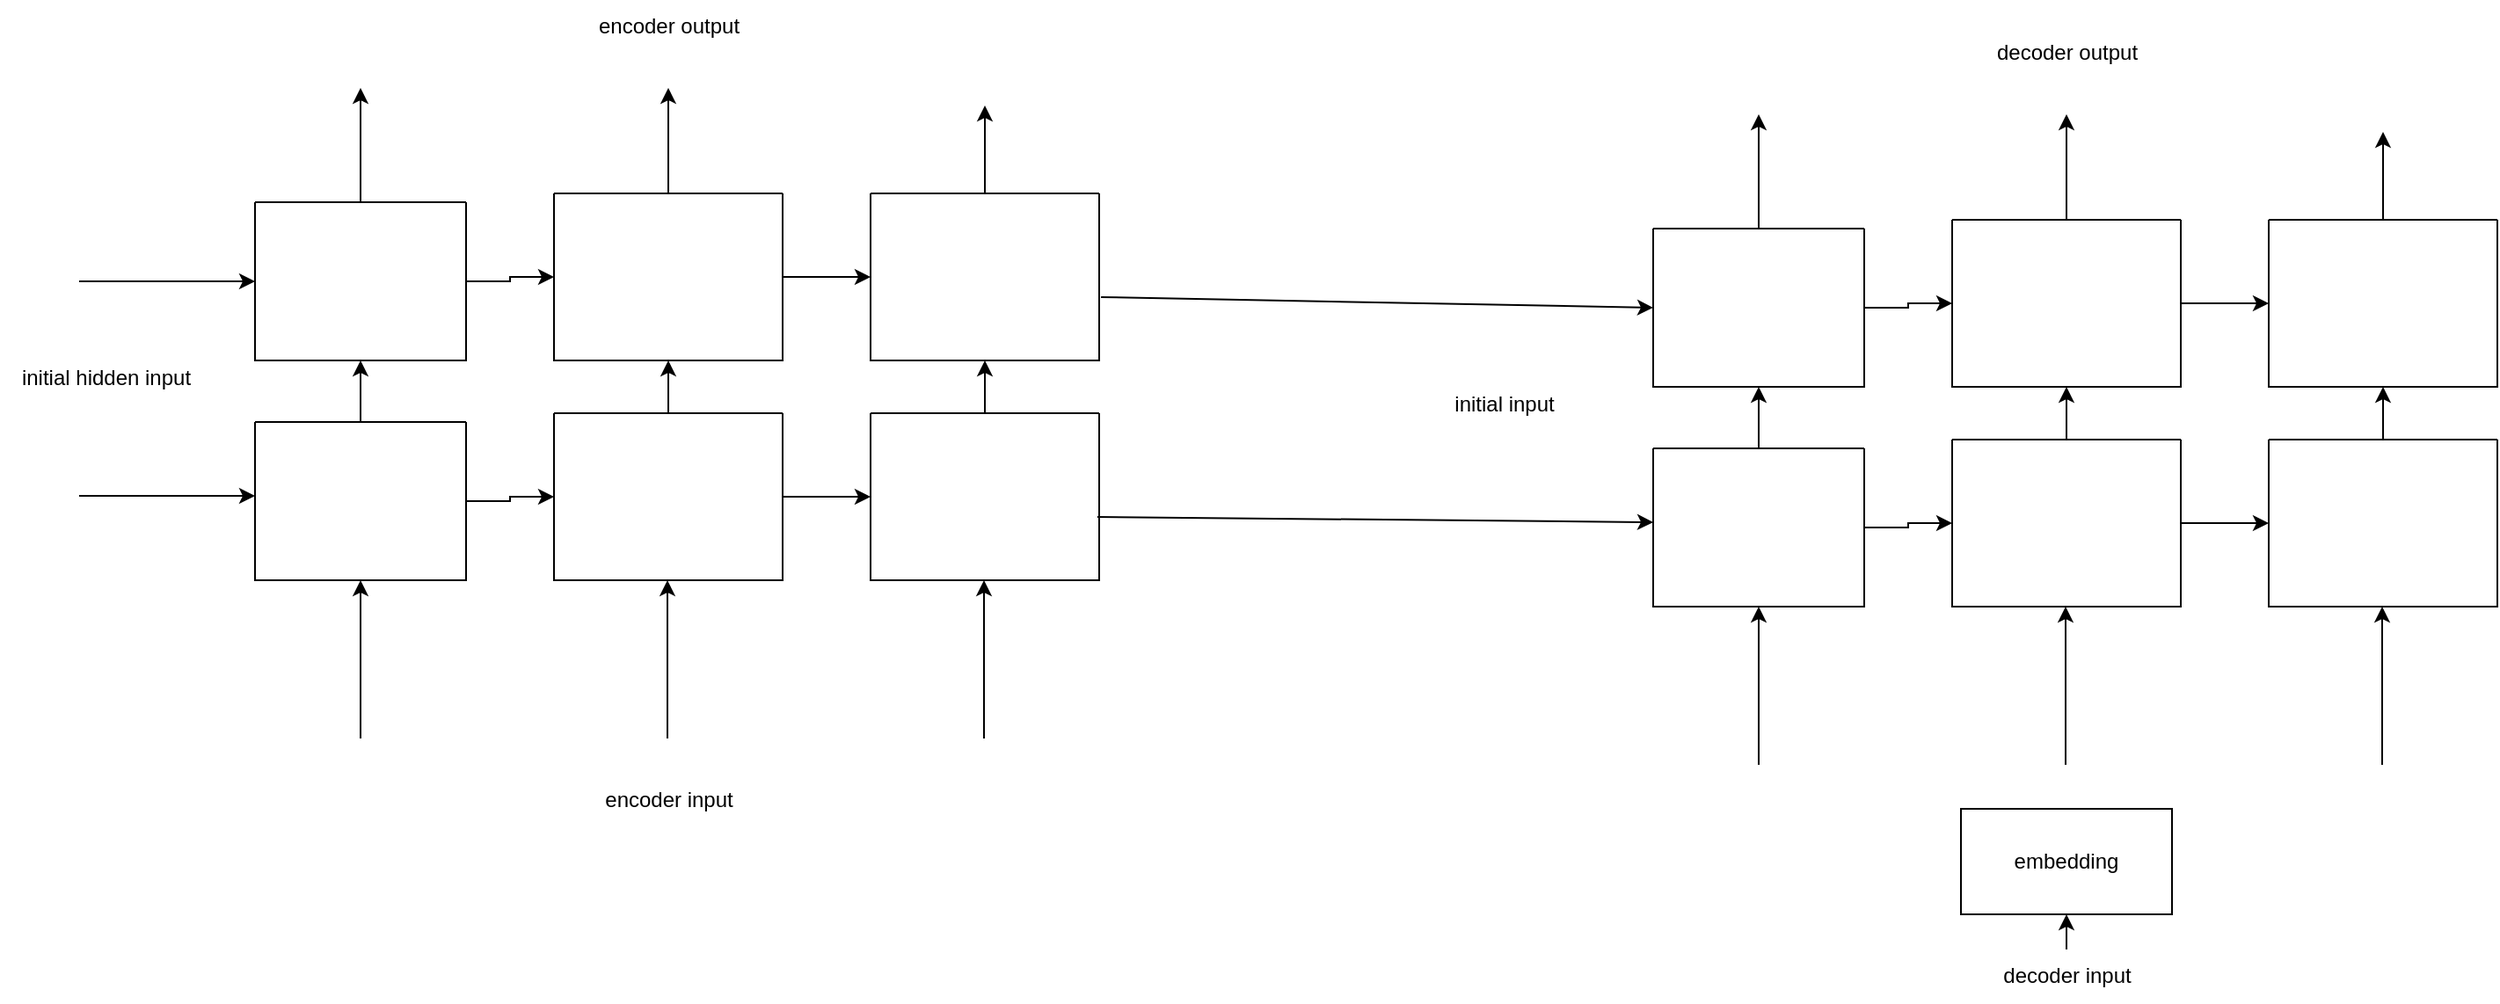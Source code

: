 <mxfile version="20.8.19" type="github">
  <diagram name="第 1 页" id="J9rlbyOtfio2d8z0WjsZ">
    <mxGraphModel dx="1570" dy="558" grid="1" gridSize="10" guides="1" tooltips="1" connect="1" arrows="1" fold="1" page="1" pageScale="1" pageWidth="827" pageHeight="1169" math="0" shadow="0">
      <root>
        <mxCell id="0" />
        <mxCell id="1" parent="0" />
        <mxCell id="gNHIv-HC6kps4eL3hRac-15" style="edgeStyle=orthogonalEdgeStyle;rounded=0;orthogonalLoop=1;jettySize=auto;html=1;exitX=0.5;exitY=0;exitDx=0;exitDy=0;entryX=0.5;entryY=1;entryDx=0;entryDy=0;" edge="1" parent="1" source="gNHIv-HC6kps4eL3hRac-1" target="gNHIv-HC6kps4eL3hRac-4">
          <mxGeometry relative="1" as="geometry" />
        </mxCell>
        <mxCell id="gNHIv-HC6kps4eL3hRac-18" style="edgeStyle=orthogonalEdgeStyle;rounded=0;orthogonalLoop=1;jettySize=auto;html=1;exitX=1;exitY=0.5;exitDx=0;exitDy=0;entryX=0;entryY=0.5;entryDx=0;entryDy=0;" edge="1" parent="1" source="gNHIv-HC6kps4eL3hRac-1" target="gNHIv-HC6kps4eL3hRac-2">
          <mxGeometry relative="1" as="geometry" />
        </mxCell>
        <mxCell id="gNHIv-HC6kps4eL3hRac-1" value="" style="swimlane;startSize=0;" vertex="1" parent="1">
          <mxGeometry x="140" y="340" width="120" height="90" as="geometry" />
        </mxCell>
        <mxCell id="gNHIv-HC6kps4eL3hRac-16" style="edgeStyle=orthogonalEdgeStyle;rounded=0;orthogonalLoop=1;jettySize=auto;html=1;exitX=0.5;exitY=0;exitDx=0;exitDy=0;entryX=0.5;entryY=1;entryDx=0;entryDy=0;" edge="1" parent="1" source="gNHIv-HC6kps4eL3hRac-2" target="gNHIv-HC6kps4eL3hRac-5">
          <mxGeometry relative="1" as="geometry" />
        </mxCell>
        <mxCell id="gNHIv-HC6kps4eL3hRac-19" style="edgeStyle=orthogonalEdgeStyle;rounded=0;orthogonalLoop=1;jettySize=auto;html=1;exitX=1;exitY=0.5;exitDx=0;exitDy=0;entryX=0;entryY=0.5;entryDx=0;entryDy=0;" edge="1" parent="1" source="gNHIv-HC6kps4eL3hRac-2" target="gNHIv-HC6kps4eL3hRac-3">
          <mxGeometry relative="1" as="geometry" />
        </mxCell>
        <mxCell id="gNHIv-HC6kps4eL3hRac-2" value="" style="swimlane;startSize=0;" vertex="1" parent="1">
          <mxGeometry x="310" y="335" width="130" height="95" as="geometry" />
        </mxCell>
        <mxCell id="gNHIv-HC6kps4eL3hRac-3" value="" style="swimlane;startSize=0;" vertex="1" parent="1">
          <mxGeometry x="490" y="335" width="130" height="95" as="geometry" />
        </mxCell>
        <mxCell id="gNHIv-HC6kps4eL3hRac-20" style="edgeStyle=orthogonalEdgeStyle;rounded=0;orthogonalLoop=1;jettySize=auto;html=1;exitX=0.5;exitY=0;exitDx=0;exitDy=0;" edge="1" parent="1" source="gNHIv-HC6kps4eL3hRac-4">
          <mxGeometry relative="1" as="geometry">
            <mxPoint x="200" y="150" as="targetPoint" />
          </mxGeometry>
        </mxCell>
        <mxCell id="gNHIv-HC6kps4eL3hRac-46" style="edgeStyle=orthogonalEdgeStyle;rounded=0;orthogonalLoop=1;jettySize=auto;html=1;exitX=1;exitY=0.5;exitDx=0;exitDy=0;" edge="1" parent="1" source="gNHIv-HC6kps4eL3hRac-4" target="gNHIv-HC6kps4eL3hRac-5">
          <mxGeometry relative="1" as="geometry" />
        </mxCell>
        <mxCell id="gNHIv-HC6kps4eL3hRac-4" value="" style="swimlane;startSize=0;" vertex="1" parent="1">
          <mxGeometry x="140" y="215" width="120" height="90" as="geometry" />
        </mxCell>
        <mxCell id="gNHIv-HC6kps4eL3hRac-21" style="edgeStyle=orthogonalEdgeStyle;rounded=0;orthogonalLoop=1;jettySize=auto;html=1;exitX=0.5;exitY=0;exitDx=0;exitDy=0;" edge="1" parent="1" source="gNHIv-HC6kps4eL3hRac-5">
          <mxGeometry relative="1" as="geometry">
            <mxPoint x="375" y="150" as="targetPoint" />
          </mxGeometry>
        </mxCell>
        <mxCell id="gNHIv-HC6kps4eL3hRac-47" style="edgeStyle=orthogonalEdgeStyle;rounded=0;orthogonalLoop=1;jettySize=auto;html=1;exitX=1;exitY=0.5;exitDx=0;exitDy=0;entryX=0;entryY=0.5;entryDx=0;entryDy=0;" edge="1" parent="1" source="gNHIv-HC6kps4eL3hRac-5" target="gNHIv-HC6kps4eL3hRac-6">
          <mxGeometry relative="1" as="geometry" />
        </mxCell>
        <mxCell id="gNHIv-HC6kps4eL3hRac-5" value="" style="swimlane;startSize=0;" vertex="1" parent="1">
          <mxGeometry x="310" y="210" width="130" height="95" as="geometry" />
        </mxCell>
        <mxCell id="gNHIv-HC6kps4eL3hRac-22" style="edgeStyle=orthogonalEdgeStyle;rounded=0;orthogonalLoop=1;jettySize=auto;html=1;exitX=0.5;exitY=0;exitDx=0;exitDy=0;" edge="1" parent="1" source="gNHIv-HC6kps4eL3hRac-6">
          <mxGeometry relative="1" as="geometry">
            <mxPoint x="555" y="160" as="targetPoint" />
          </mxGeometry>
        </mxCell>
        <mxCell id="gNHIv-HC6kps4eL3hRac-6" value="" style="swimlane;startSize=0;" vertex="1" parent="1">
          <mxGeometry x="490" y="210" width="130" height="95" as="geometry" />
        </mxCell>
        <mxCell id="gNHIv-HC6kps4eL3hRac-7" value="" style="endArrow=classic;html=1;rounded=0;entryX=0;entryY=0.5;entryDx=0;entryDy=0;" edge="1" parent="1" target="gNHIv-HC6kps4eL3hRac-4">
          <mxGeometry width="50" height="50" relative="1" as="geometry">
            <mxPoint x="40" y="260" as="sourcePoint" />
            <mxPoint x="350" y="410" as="targetPoint" />
          </mxGeometry>
        </mxCell>
        <mxCell id="gNHIv-HC6kps4eL3hRac-8" value="" style="endArrow=classic;html=1;rounded=0;entryX=0;entryY=0.5;entryDx=0;entryDy=0;" edge="1" parent="1">
          <mxGeometry width="50" height="50" relative="1" as="geometry">
            <mxPoint x="40" y="382" as="sourcePoint" />
            <mxPoint x="140" y="382" as="targetPoint" />
          </mxGeometry>
        </mxCell>
        <mxCell id="gNHIv-HC6kps4eL3hRac-9" value="" style="endArrow=classic;html=1;rounded=0;entryX=0.5;entryY=1;entryDx=0;entryDy=0;" edge="1" parent="1" target="gNHIv-HC6kps4eL3hRac-1">
          <mxGeometry width="50" height="50" relative="1" as="geometry">
            <mxPoint x="200" y="520" as="sourcePoint" />
            <mxPoint x="350" y="410" as="targetPoint" />
          </mxGeometry>
        </mxCell>
        <mxCell id="gNHIv-HC6kps4eL3hRac-10" value="" style="endArrow=classic;html=1;rounded=0;entryX=0.5;entryY=1;entryDx=0;entryDy=0;" edge="1" parent="1">
          <mxGeometry width="50" height="50" relative="1" as="geometry">
            <mxPoint x="374.5" y="520" as="sourcePoint" />
            <mxPoint x="374.5" y="430" as="targetPoint" />
          </mxGeometry>
        </mxCell>
        <mxCell id="gNHIv-HC6kps4eL3hRac-11" value="" style="endArrow=classic;html=1;rounded=0;entryX=0.5;entryY=1;entryDx=0;entryDy=0;" edge="1" parent="1">
          <mxGeometry width="50" height="50" relative="1" as="geometry">
            <mxPoint x="554.5" y="520" as="sourcePoint" />
            <mxPoint x="554.5" y="430" as="targetPoint" />
          </mxGeometry>
        </mxCell>
        <mxCell id="gNHIv-HC6kps4eL3hRac-12" value="initial hidden input" style="text;html=1;align=center;verticalAlign=middle;resizable=0;points=[];autosize=1;strokeColor=none;fillColor=none;" vertex="1" parent="1">
          <mxGeometry x="-5" y="300" width="120" height="30" as="geometry" />
        </mxCell>
        <mxCell id="gNHIv-HC6kps4eL3hRac-13" value="encoder input" style="text;html=1;align=center;verticalAlign=middle;resizable=0;points=[];autosize=1;strokeColor=none;fillColor=none;" vertex="1" parent="1">
          <mxGeometry x="325" y="540" width="100" height="30" as="geometry" />
        </mxCell>
        <mxCell id="gNHIv-HC6kps4eL3hRac-17" style="edgeStyle=orthogonalEdgeStyle;rounded=0;orthogonalLoop=1;jettySize=auto;html=1;exitX=0.5;exitY=0;exitDx=0;exitDy=0;entryX=0.5;entryY=1;entryDx=0;entryDy=0;" edge="1" parent="1" source="gNHIv-HC6kps4eL3hRac-3" target="gNHIv-HC6kps4eL3hRac-6">
          <mxGeometry relative="1" as="geometry">
            <mxPoint x="385" y="345" as="sourcePoint" />
            <mxPoint x="385" y="315" as="targetPoint" />
            <Array as="points">
              <mxPoint x="555" y="320" />
              <mxPoint x="555" y="320" />
            </Array>
          </mxGeometry>
        </mxCell>
        <mxCell id="gNHIv-HC6kps4eL3hRac-23" value="encoder output" style="text;html=1;align=center;verticalAlign=middle;resizable=0;points=[];autosize=1;strokeColor=none;fillColor=none;" vertex="1" parent="1">
          <mxGeometry x="325" y="100" width="100" height="30" as="geometry" />
        </mxCell>
        <mxCell id="gNHIv-HC6kps4eL3hRac-24" style="edgeStyle=orthogonalEdgeStyle;rounded=0;orthogonalLoop=1;jettySize=auto;html=1;exitX=0.5;exitY=0;exitDx=0;exitDy=0;entryX=0.5;entryY=1;entryDx=0;entryDy=0;" edge="1" parent="1" source="gNHIv-HC6kps4eL3hRac-26" target="gNHIv-HC6kps4eL3hRac-32">
          <mxGeometry relative="1" as="geometry" />
        </mxCell>
        <mxCell id="gNHIv-HC6kps4eL3hRac-25" style="edgeStyle=orthogonalEdgeStyle;rounded=0;orthogonalLoop=1;jettySize=auto;html=1;exitX=1;exitY=0.5;exitDx=0;exitDy=0;entryX=0;entryY=0.5;entryDx=0;entryDy=0;" edge="1" parent="1" source="gNHIv-HC6kps4eL3hRac-26" target="gNHIv-HC6kps4eL3hRac-29">
          <mxGeometry relative="1" as="geometry" />
        </mxCell>
        <mxCell id="gNHIv-HC6kps4eL3hRac-26" value="" style="swimlane;startSize=0;" vertex="1" parent="1">
          <mxGeometry x="935" y="355" width="120" height="90" as="geometry" />
        </mxCell>
        <mxCell id="gNHIv-HC6kps4eL3hRac-27" style="edgeStyle=orthogonalEdgeStyle;rounded=0;orthogonalLoop=1;jettySize=auto;html=1;exitX=0.5;exitY=0;exitDx=0;exitDy=0;entryX=0.5;entryY=1;entryDx=0;entryDy=0;" edge="1" parent="1" source="gNHIv-HC6kps4eL3hRac-29" target="gNHIv-HC6kps4eL3hRac-34">
          <mxGeometry relative="1" as="geometry" />
        </mxCell>
        <mxCell id="gNHIv-HC6kps4eL3hRac-28" style="edgeStyle=orthogonalEdgeStyle;rounded=0;orthogonalLoop=1;jettySize=auto;html=1;exitX=1;exitY=0.5;exitDx=0;exitDy=0;entryX=0;entryY=0.5;entryDx=0;entryDy=0;" edge="1" parent="1" source="gNHIv-HC6kps4eL3hRac-29" target="gNHIv-HC6kps4eL3hRac-30">
          <mxGeometry relative="1" as="geometry" />
        </mxCell>
        <mxCell id="gNHIv-HC6kps4eL3hRac-29" value="" style="swimlane;startSize=0;" vertex="1" parent="1">
          <mxGeometry x="1105" y="350" width="130" height="95" as="geometry" />
        </mxCell>
        <mxCell id="gNHIv-HC6kps4eL3hRac-30" value="" style="swimlane;startSize=0;" vertex="1" parent="1">
          <mxGeometry x="1285" y="350" width="130" height="95" as="geometry" />
        </mxCell>
        <mxCell id="gNHIv-HC6kps4eL3hRac-31" style="edgeStyle=orthogonalEdgeStyle;rounded=0;orthogonalLoop=1;jettySize=auto;html=1;exitX=0.5;exitY=0;exitDx=0;exitDy=0;" edge="1" parent="1" source="gNHIv-HC6kps4eL3hRac-32">
          <mxGeometry relative="1" as="geometry">
            <mxPoint x="995" y="165" as="targetPoint" />
          </mxGeometry>
        </mxCell>
        <mxCell id="gNHIv-HC6kps4eL3hRac-50" style="edgeStyle=orthogonalEdgeStyle;rounded=0;orthogonalLoop=1;jettySize=auto;html=1;exitX=1;exitY=0.5;exitDx=0;exitDy=0;entryX=0;entryY=0.5;entryDx=0;entryDy=0;" edge="1" parent="1" source="gNHIv-HC6kps4eL3hRac-32" target="gNHIv-HC6kps4eL3hRac-34">
          <mxGeometry relative="1" as="geometry" />
        </mxCell>
        <mxCell id="gNHIv-HC6kps4eL3hRac-32" value="" style="swimlane;startSize=0;" vertex="1" parent="1">
          <mxGeometry x="935" y="230" width="120" height="90" as="geometry" />
        </mxCell>
        <mxCell id="gNHIv-HC6kps4eL3hRac-33" style="edgeStyle=orthogonalEdgeStyle;rounded=0;orthogonalLoop=1;jettySize=auto;html=1;exitX=0.5;exitY=0;exitDx=0;exitDy=0;" edge="1" parent="1" source="gNHIv-HC6kps4eL3hRac-34">
          <mxGeometry relative="1" as="geometry">
            <mxPoint x="1170" y="165" as="targetPoint" />
          </mxGeometry>
        </mxCell>
        <mxCell id="gNHIv-HC6kps4eL3hRac-51" style="edgeStyle=orthogonalEdgeStyle;rounded=0;orthogonalLoop=1;jettySize=auto;html=1;exitX=1;exitY=0.5;exitDx=0;exitDy=0;entryX=0;entryY=0.5;entryDx=0;entryDy=0;" edge="1" parent="1" source="gNHIv-HC6kps4eL3hRac-34" target="gNHIv-HC6kps4eL3hRac-36">
          <mxGeometry relative="1" as="geometry" />
        </mxCell>
        <mxCell id="gNHIv-HC6kps4eL3hRac-34" value="" style="swimlane;startSize=0;" vertex="1" parent="1">
          <mxGeometry x="1105" y="225" width="130" height="95" as="geometry" />
        </mxCell>
        <mxCell id="gNHIv-HC6kps4eL3hRac-35" style="edgeStyle=orthogonalEdgeStyle;rounded=0;orthogonalLoop=1;jettySize=auto;html=1;exitX=0.5;exitY=0;exitDx=0;exitDy=0;" edge="1" parent="1" source="gNHIv-HC6kps4eL3hRac-36">
          <mxGeometry relative="1" as="geometry">
            <mxPoint x="1350" y="175" as="targetPoint" />
          </mxGeometry>
        </mxCell>
        <mxCell id="gNHIv-HC6kps4eL3hRac-36" value="" style="swimlane;startSize=0;" vertex="1" parent="1">
          <mxGeometry x="1285" y="225" width="130" height="95" as="geometry" />
        </mxCell>
        <mxCell id="gNHIv-HC6kps4eL3hRac-37" value="" style="endArrow=classic;html=1;rounded=0;entryX=0;entryY=0.5;entryDx=0;entryDy=0;exitX=1.008;exitY=0.621;exitDx=0;exitDy=0;exitPerimeter=0;" edge="1" parent="1" target="gNHIv-HC6kps4eL3hRac-32" source="gNHIv-HC6kps4eL3hRac-6">
          <mxGeometry width="50" height="50" relative="1" as="geometry">
            <mxPoint x="835" y="275" as="sourcePoint" />
            <mxPoint x="1145" y="425" as="targetPoint" />
          </mxGeometry>
        </mxCell>
        <mxCell id="gNHIv-HC6kps4eL3hRac-38" value="" style="endArrow=classic;html=1;rounded=0;entryX=0;entryY=0.5;entryDx=0;entryDy=0;exitX=0.992;exitY=0.621;exitDx=0;exitDy=0;exitPerimeter=0;" edge="1" parent="1" source="gNHIv-HC6kps4eL3hRac-3">
          <mxGeometry width="50" height="50" relative="1" as="geometry">
            <mxPoint x="835" y="397" as="sourcePoint" />
            <mxPoint x="935" y="397" as="targetPoint" />
          </mxGeometry>
        </mxCell>
        <mxCell id="gNHIv-HC6kps4eL3hRac-39" value="" style="endArrow=classic;html=1;rounded=0;entryX=0.5;entryY=1;entryDx=0;entryDy=0;" edge="1" parent="1" target="gNHIv-HC6kps4eL3hRac-26">
          <mxGeometry width="50" height="50" relative="1" as="geometry">
            <mxPoint x="995" y="535" as="sourcePoint" />
            <mxPoint x="1145" y="425" as="targetPoint" />
          </mxGeometry>
        </mxCell>
        <mxCell id="gNHIv-HC6kps4eL3hRac-40" value="" style="endArrow=classic;html=1;rounded=0;entryX=0.5;entryY=1;entryDx=0;entryDy=0;" edge="1" parent="1">
          <mxGeometry width="50" height="50" relative="1" as="geometry">
            <mxPoint x="1169.5" y="535" as="sourcePoint" />
            <mxPoint x="1169.5" y="445" as="targetPoint" />
          </mxGeometry>
        </mxCell>
        <mxCell id="gNHIv-HC6kps4eL3hRac-41" value="" style="endArrow=classic;html=1;rounded=0;entryX=0.5;entryY=1;entryDx=0;entryDy=0;" edge="1" parent="1">
          <mxGeometry width="50" height="50" relative="1" as="geometry">
            <mxPoint x="1349.5" y="535" as="sourcePoint" />
            <mxPoint x="1349.5" y="445" as="targetPoint" />
          </mxGeometry>
        </mxCell>
        <mxCell id="gNHIv-HC6kps4eL3hRac-42" value="initial input" style="text;html=1;align=center;verticalAlign=middle;resizable=0;points=[];autosize=1;strokeColor=none;fillColor=none;" vertex="1" parent="1">
          <mxGeometry x="810" y="315" width="80" height="30" as="geometry" />
        </mxCell>
        <mxCell id="gNHIv-HC6kps4eL3hRac-43" value="decoder input" style="text;html=1;align=center;verticalAlign=middle;resizable=0;points=[];autosize=1;strokeColor=none;fillColor=none;" vertex="1" parent="1">
          <mxGeometry x="1120" y="640" width="100" height="30" as="geometry" />
        </mxCell>
        <mxCell id="gNHIv-HC6kps4eL3hRac-44" style="edgeStyle=orthogonalEdgeStyle;rounded=0;orthogonalLoop=1;jettySize=auto;html=1;exitX=0.5;exitY=0;exitDx=0;exitDy=0;entryX=0.5;entryY=1;entryDx=0;entryDy=0;" edge="1" parent="1" source="gNHIv-HC6kps4eL3hRac-30" target="gNHIv-HC6kps4eL3hRac-36">
          <mxGeometry relative="1" as="geometry">
            <mxPoint x="1180" y="360" as="sourcePoint" />
            <mxPoint x="1180" y="330" as="targetPoint" />
            <Array as="points">
              <mxPoint x="1350" y="335" />
              <mxPoint x="1350" y="335" />
            </Array>
          </mxGeometry>
        </mxCell>
        <mxCell id="gNHIv-HC6kps4eL3hRac-45" value="decoder output" style="text;html=1;align=center;verticalAlign=middle;resizable=0;points=[];autosize=1;strokeColor=none;fillColor=none;" vertex="1" parent="1">
          <mxGeometry x="1120" y="115" width="100" height="30" as="geometry" />
        </mxCell>
        <mxCell id="gNHIv-HC6kps4eL3hRac-48" value="embedding" style="rounded=0;whiteSpace=wrap;html=1;" vertex="1" parent="1">
          <mxGeometry x="1110" y="560" width="120" height="60" as="geometry" />
        </mxCell>
        <mxCell id="gNHIv-HC6kps4eL3hRac-49" value="" style="endArrow=classic;html=1;rounded=0;entryX=0.5;entryY=1;entryDx=0;entryDy=0;" edge="1" parent="1" target="gNHIv-HC6kps4eL3hRac-48">
          <mxGeometry width="50" height="50" relative="1" as="geometry">
            <mxPoint x="1170" y="640" as="sourcePoint" />
            <mxPoint x="1110" y="510" as="targetPoint" />
          </mxGeometry>
        </mxCell>
      </root>
    </mxGraphModel>
  </diagram>
</mxfile>
